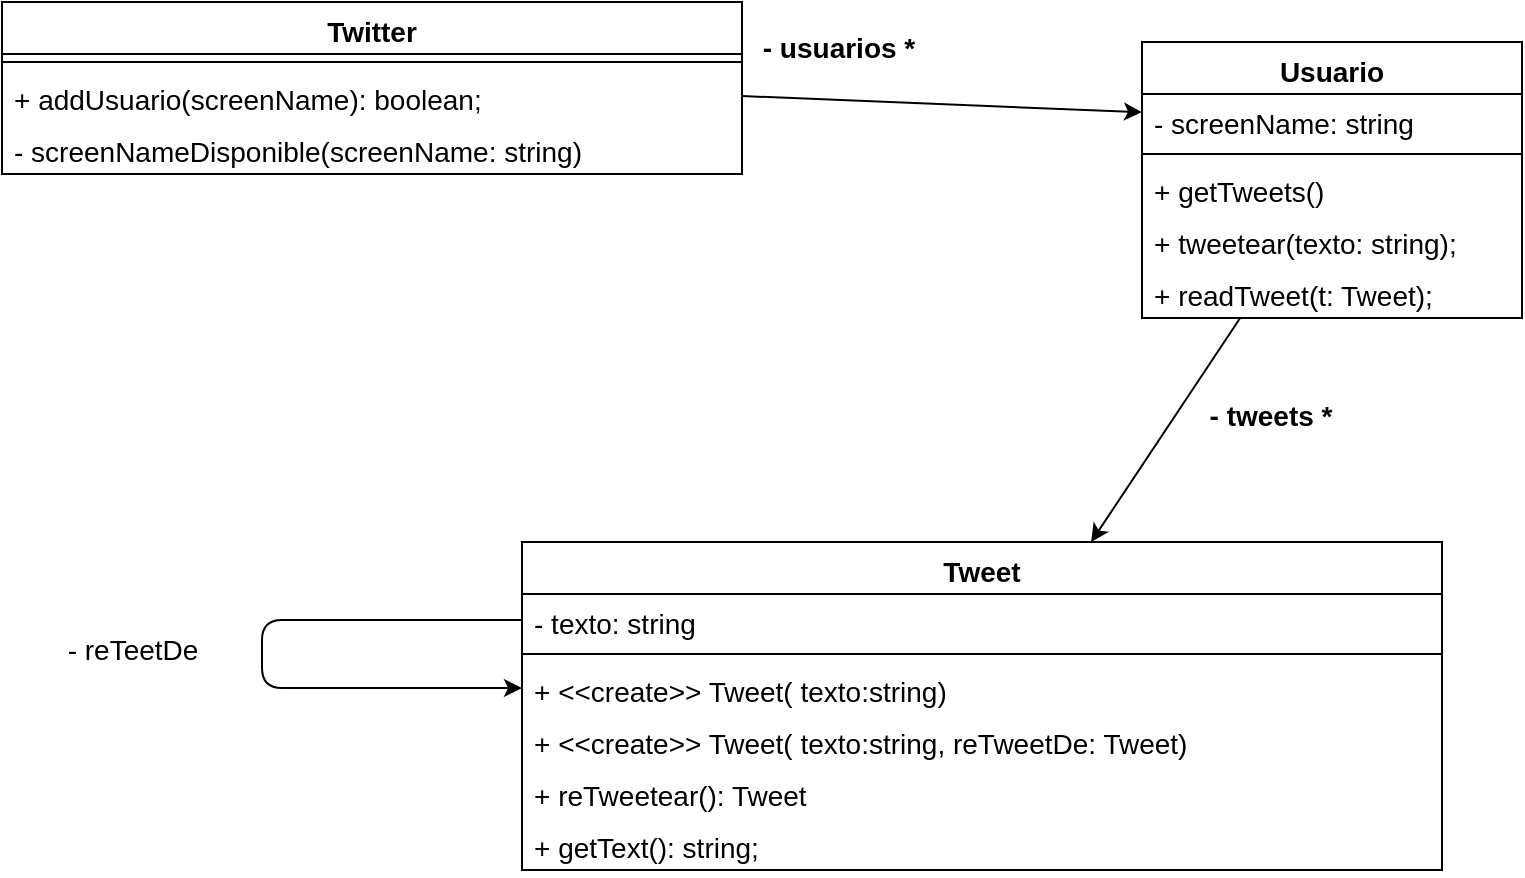 <mxfile>
    <diagram id="BrsJGHFMy0h7Od60yCGr" name="Página-1">
        <mxGraphModel dx="278" dy="489" grid="1" gridSize="10" guides="1" tooltips="1" connect="1" arrows="1" fold="1" page="1" pageScale="1" pageWidth="827" pageHeight="1169" math="0" shadow="0">
            <root>
                <mxCell id="0"/>
                <mxCell id="1" parent="0"/>
                <mxCell id="15" value="&lt;b&gt;- usuarios *&lt;/b&gt;" style="edgeStyle=none;html=1;fontSize=14;exitX=1;exitY=0.5;exitDx=0;exitDy=0;" parent="1" source="21" target="27" edge="1">
                    <mxGeometry x="-0.537" y="26" relative="1" as="geometry">
                        <mxPoint x="200" y="119" as="sourcePoint"/>
                        <mxPoint x="510" y="116" as="targetPoint"/>
                        <mxPoint as="offset"/>
                    </mxGeometry>
                </mxCell>
                <mxCell id="18" value="Twitter" style="swimlane;fontStyle=1;align=center;verticalAlign=top;childLayout=stackLayout;horizontal=1;startSize=26;horizontalStack=0;resizeParent=1;resizeParentMax=0;resizeLast=0;collapsible=1;marginBottom=0;fontSize=14;" parent="1" vertex="1">
                    <mxGeometry x="30" y="50" width="370" height="86" as="geometry"/>
                </mxCell>
                <mxCell id="20" value="" style="line;strokeWidth=1;fillColor=none;align=left;verticalAlign=middle;spacingTop=-1;spacingLeft=3;spacingRight=3;rotatable=0;labelPosition=right;points=[];portConstraint=eastwest;fontSize=14;" parent="18" vertex="1">
                    <mxGeometry y="26" width="370" height="8" as="geometry"/>
                </mxCell>
                <mxCell id="21" value="+ addUsuario(screenName): boolean;" style="text;strokeColor=none;fillColor=none;align=left;verticalAlign=top;spacingLeft=4;spacingRight=4;overflow=hidden;rotatable=0;points=[[0,0.5],[1,0.5]];portConstraint=eastwest;fontSize=14;" parent="18" vertex="1">
                    <mxGeometry y="34" width="370" height="26" as="geometry"/>
                </mxCell>
                <mxCell id="36" value="- screenNameDisponible(screenName: string)" style="text;strokeColor=none;fillColor=none;align=left;verticalAlign=top;spacingLeft=4;spacingRight=4;overflow=hidden;rotatable=0;points=[[0,0.5],[1,0.5]];portConstraint=eastwest;fontSize=14;" vertex="1" parent="18">
                    <mxGeometry y="60" width="370" height="26" as="geometry"/>
                </mxCell>
                <mxCell id="22" value="Tweet" style="swimlane;fontStyle=1;align=center;verticalAlign=top;childLayout=stackLayout;horizontal=1;startSize=26;horizontalStack=0;resizeParent=1;resizeParentMax=0;resizeLast=0;collapsible=1;marginBottom=0;fontSize=14;" parent="1" vertex="1">
                    <mxGeometry x="290" y="320" width="460" height="164" as="geometry"/>
                </mxCell>
                <mxCell id="33" value="- reTeetDe" style="edgeStyle=none;html=1;entryX=0;entryY=0.5;entryDx=0;entryDy=0;fontSize=14;" parent="22" source="23" target="37" edge="1">
                    <mxGeometry x="-0.014" y="-65" relative="1" as="geometry">
                        <Array as="points">
                            <mxPoint x="-130" y="39"/>
                            <mxPoint x="-130" y="73"/>
                        </Array>
                        <mxPoint as="offset"/>
                    </mxGeometry>
                </mxCell>
                <mxCell id="23" value="- texto: string" style="text;strokeColor=none;fillColor=none;align=left;verticalAlign=top;spacingLeft=4;spacingRight=4;overflow=hidden;rotatable=0;points=[[0,0.5],[1,0.5]];portConstraint=eastwest;fontSize=14;" parent="22" vertex="1">
                    <mxGeometry y="26" width="460" height="26" as="geometry"/>
                </mxCell>
                <mxCell id="24" value="" style="line;strokeWidth=1;fillColor=none;align=left;verticalAlign=middle;spacingTop=-1;spacingLeft=3;spacingRight=3;rotatable=0;labelPosition=right;points=[];portConstraint=eastwest;fontSize=14;" parent="22" vertex="1">
                    <mxGeometry y="52" width="460" height="8" as="geometry"/>
                </mxCell>
                <mxCell id="37" value="+ &lt;&lt;create&gt;&gt; Tweet( texto:string)" style="text;strokeColor=none;fillColor=none;align=left;verticalAlign=top;spacingLeft=4;spacingRight=4;overflow=hidden;rotatable=0;points=[[0,0.5],[1,0.5]];portConstraint=eastwest;fontSize=14;" vertex="1" parent="22">
                    <mxGeometry y="60" width="460" height="26" as="geometry"/>
                </mxCell>
                <mxCell id="39" value="+ &lt;&lt;create&gt;&gt; Tweet( texto:string, reTweetDe: Tweet)" style="text;strokeColor=none;fillColor=none;align=left;verticalAlign=top;spacingLeft=4;spacingRight=4;overflow=hidden;rotatable=0;points=[[0,0.5],[1,0.5]];portConstraint=eastwest;fontSize=14;" vertex="1" parent="22">
                    <mxGeometry y="86" width="460" height="26" as="geometry"/>
                </mxCell>
                <mxCell id="25" value="+ reTweetear(): Tweet" style="text;strokeColor=none;fillColor=none;align=left;verticalAlign=top;spacingLeft=4;spacingRight=4;overflow=hidden;rotatable=0;points=[[0,0.5],[1,0.5]];portConstraint=eastwest;fontSize=14;" parent="22" vertex="1">
                    <mxGeometry y="112" width="460" height="26" as="geometry"/>
                </mxCell>
                <mxCell id="38" value="+ getText(): string;" style="text;strokeColor=none;fillColor=none;align=left;verticalAlign=top;spacingLeft=4;spacingRight=4;overflow=hidden;rotatable=0;points=[[0,0.5],[1,0.5]];portConstraint=eastwest;fontSize=14;" vertex="1" parent="22">
                    <mxGeometry y="138" width="460" height="26" as="geometry"/>
                </mxCell>
                <mxCell id="30" value="&lt;b&gt;- tweets *&lt;/b&gt;" style="edgeStyle=none;html=1;fontSize=14;" parent="1" source="26" target="22" edge="1">
                    <mxGeometry x="-0.515" y="40" relative="1" as="geometry">
                        <mxPoint as="offset"/>
                    </mxGeometry>
                </mxCell>
                <mxCell id="26" value="Usuario" style="swimlane;fontStyle=1;align=center;verticalAlign=top;childLayout=stackLayout;horizontal=1;startSize=26;horizontalStack=0;resizeParent=1;resizeParentMax=0;resizeLast=0;collapsible=1;marginBottom=0;fontSize=14;" parent="1" vertex="1">
                    <mxGeometry x="600" y="70" width="190" height="138" as="geometry"/>
                </mxCell>
                <mxCell id="27" value="- screenName: string" style="text;strokeColor=none;fillColor=none;align=left;verticalAlign=top;spacingLeft=4;spacingRight=4;overflow=hidden;rotatable=0;points=[[0,0.5],[1,0.5]];portConstraint=eastwest;fontSize=14;" parent="26" vertex="1">
                    <mxGeometry y="26" width="190" height="26" as="geometry"/>
                </mxCell>
                <mxCell id="28" value="" style="line;strokeWidth=1;fillColor=none;align=left;verticalAlign=middle;spacingTop=-1;spacingLeft=3;spacingRight=3;rotatable=0;labelPosition=right;points=[];portConstraint=eastwest;fontSize=14;" parent="26" vertex="1">
                    <mxGeometry y="52" width="190" height="8" as="geometry"/>
                </mxCell>
                <mxCell id="29" value="+ getTweets()" style="text;strokeColor=none;fillColor=none;align=left;verticalAlign=top;spacingLeft=4;spacingRight=4;overflow=hidden;rotatable=0;points=[[0,0.5],[1,0.5]];portConstraint=eastwest;fontSize=14;" parent="26" vertex="1">
                    <mxGeometry y="60" width="190" height="26" as="geometry"/>
                </mxCell>
                <mxCell id="34" value="+ tweetear(texto: string);" style="text;strokeColor=none;fillColor=none;align=left;verticalAlign=top;spacingLeft=4;spacingRight=4;overflow=hidden;rotatable=0;points=[[0,0.5],[1,0.5]];portConstraint=eastwest;fontSize=14;" parent="26" vertex="1">
                    <mxGeometry y="86" width="190" height="26" as="geometry"/>
                </mxCell>
                <mxCell id="35" value="+ readTweet(t: Tweet);" style="text;strokeColor=none;fillColor=none;align=left;verticalAlign=top;spacingLeft=4;spacingRight=4;overflow=hidden;rotatable=0;points=[[0,0.5],[1,0.5]];portConstraint=eastwest;fontSize=14;" parent="26" vertex="1">
                    <mxGeometry y="112" width="190" height="26" as="geometry"/>
                </mxCell>
            </root>
        </mxGraphModel>
    </diagram>
</mxfile>